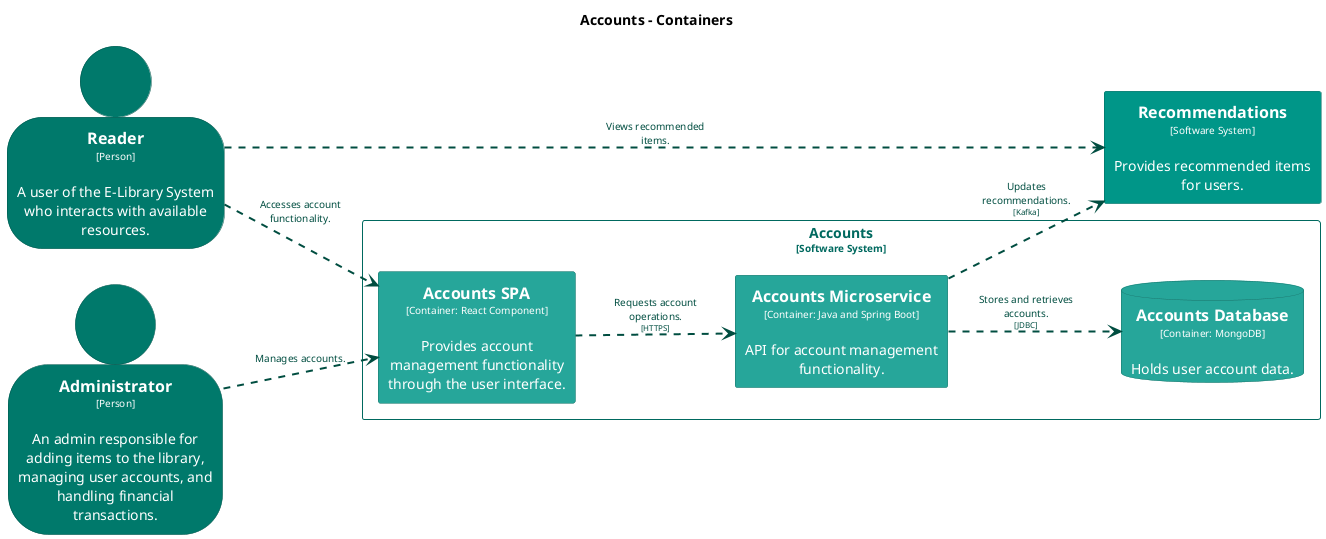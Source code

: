 @startuml
set separator none
title Accounts - Containers

left to right direction

skinparam {
  arrowFontSize 10
  defaultTextAlignment center
  wrapWidth 200
  maxMessageSize 100
}

hide stereotype

skinparam database<<Accounts.AccountsDatabase>> {
  BackgroundColor #26a69a
  FontColor #ffffff
  BorderColor #1a746b
  shadowing false
}
skinparam rectangle<<Accounts.AccountsMicroservice>> {
  BackgroundColor #26a69a
  FontColor #ffffff
  BorderColor #1a746b
  shadowing false
}
skinparam rectangle<<Accounts.AccountsSPA>> {
  BackgroundColor #26a69a
  FontColor #ffffff
  BorderColor #1a746b
  shadowing false
}
skinparam person<<Administrator>> {
  BackgroundColor #00796b
  FontColor #ffffff
  BorderColor #00544a
  shadowing false
}
skinparam person<<Reader>> {
  BackgroundColor #00796b
  FontColor #ffffff
  BorderColor #00544a
  shadowing false
}
skinparam rectangle<<Recommendations>> {
  BackgroundColor #009688
  FontColor #ffffff
  BorderColor #00695f
  shadowing false
}
skinparam rectangle<<Accounts>> {
  BorderColor #00695f
  FontColor #00695f
  shadowing false
}

person "==Reader\n<size:10>[Person]</size>\n\nA user of the E-Library System who interacts with available resources." <<Reader>> as Reader
person "==Administrator\n<size:10>[Person]</size>\n\nAn admin responsible for adding items to the library, managing user accounts, and handling financial transactions." <<Administrator>> as Administrator
rectangle "==Recommendations\n<size:10>[Software System]</size>\n\nProvides recommended items for users." <<Recommendations>> as Recommendations

rectangle "Accounts\n<size:10>[Software System]</size>" <<Accounts>> {
  rectangle "==Accounts SPA\n<size:10>[Container: React Component]</size>\n\nProvides account management functionality through the user interface." <<Accounts.AccountsSPA>> as Accounts.AccountsSPA
  rectangle "==Accounts Microservice\n<size:10>[Container: Java and Spring Boot]</size>\n\nAPI for account management functionality." <<Accounts.AccountsMicroservice>> as Accounts.AccountsMicroservice
  database "==Accounts Database\n<size:10>[Container: MongoDB]</size>\n\nHolds user account data." <<Accounts.AccountsDatabase>> as Accounts.AccountsDatabase
}

Reader .[#004d40,thickness=2].> Recommendations : "<color:#004d40>Views recommended items."
Reader .[#004d40,thickness=2].> Accounts.AccountsSPA : "<color:#004d40>Accesses account functionality."
Administrator .[#004d40,thickness=2].> Accounts.AccountsSPA : "<color:#004d40>Manages accounts."
Accounts.AccountsSPA .[#004d40,thickness=2].> Accounts.AccountsMicroservice : "<color:#004d40>Requests account operations.\n<color:#004d40><size:8>[HTTPS]</size>"
Accounts.AccountsMicroservice .[#004d40,thickness=2].> Accounts.AccountsDatabase : "<color:#004d40>Stores and retrieves accounts.\n<color:#004d40><size:8>[JDBC]</size>"
Accounts.AccountsMicroservice .[#004d40,thickness=2].> Recommendations : "<color:#004d40>Updates recommendations.\n<color:#004d40><size:8>[Kafka]</size>"
@enduml